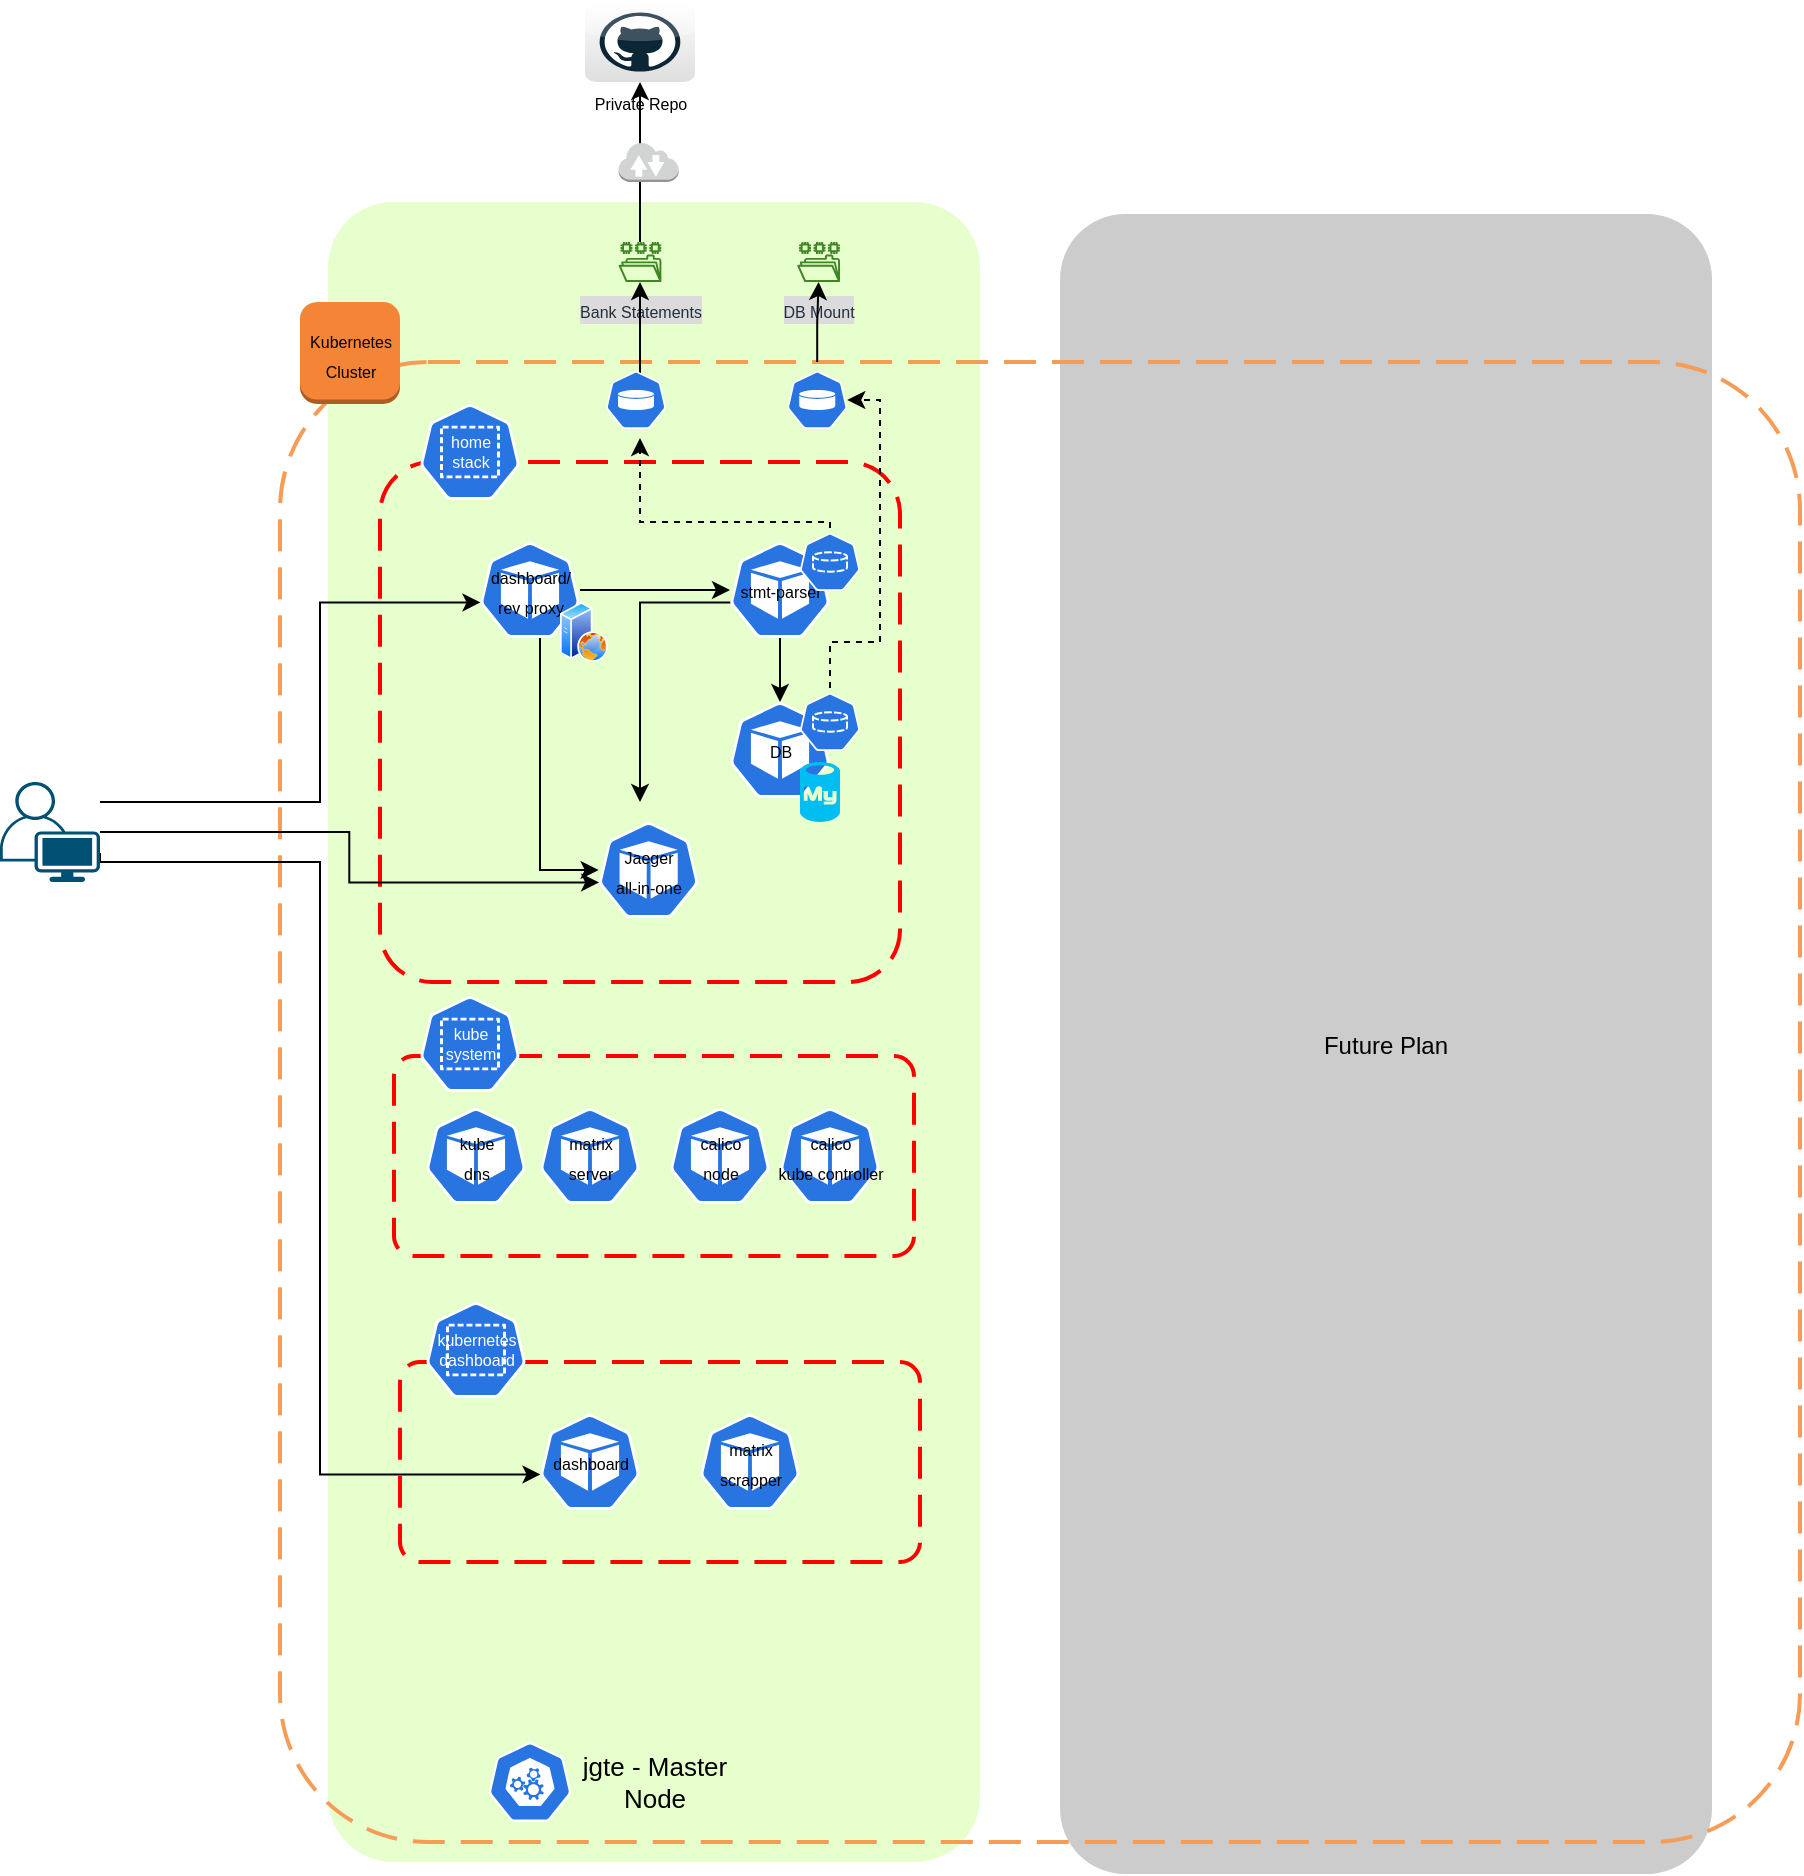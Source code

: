 <mxfile version="17.4.6" type="github">
  <diagram id="4tHRqjT4SER2oBwaS5Ux" name="Page-1">
    <mxGraphModel dx="894" dy="585" grid="1" gridSize="10" guides="1" tooltips="1" connect="1" arrows="1" fold="1" page="1" pageScale="1" pageWidth="827" pageHeight="1169" math="0" shadow="0">
      <root>
        <mxCell id="0" />
        <mxCell id="1" parent="0" />
        <mxCell id="EQcA2PhLmgyI1PLI6B75-61" value="Future Plan" style="rounded=1;arcSize=10;strokeColor=none;fillColor=#CCCCCC;gradientColor=none;labelBackgroundColor=none;fontSize=12;fontColor=#000000;horizontal=1;verticalAlign=middle;flipH=1;flipV=1;" vertex="1" parent="1">
          <mxGeometry x="580" y="196" width="326" height="830" as="geometry" />
        </mxCell>
        <mxCell id="EQcA2PhLmgyI1PLI6B75-12" value="" style="rounded=1;arcSize=10;strokeColor=none;fillColor=#E6FFCC;gradientColor=none;labelBackgroundColor=#FFFFFF;fontSize=8;fontColor=#FFFFFF;" vertex="1" parent="1">
          <mxGeometry x="214" y="190" width="326" height="830" as="geometry" />
        </mxCell>
        <mxCell id="W5IorMKZYv1s7FYucmOT-13" value="" style="rounded=1;arcSize=10;dashed=1;strokeColor=#F59D56;fillColor=none;gradientColor=none;dashPattern=8 4;strokeWidth=2;fontSize=8;" parent="1" vertex="1">
          <mxGeometry x="190" y="270" width="760" height="740" as="geometry" />
        </mxCell>
        <mxCell id="W5IorMKZYv1s7FYucmOT-12" value="&lt;font style=&quot;font-size: 8px&quot;&gt;Kubernetes&lt;br&gt;Cluster&lt;br&gt;&lt;/font&gt;" style="dashed=0;html=1;shape=mxgraph.aws3.instance;fillColor=#F58536;gradientColor=none;dashed=0;" parent="1" vertex="1">
          <mxGeometry x="200" y="240" width="50" height="51" as="geometry" />
        </mxCell>
        <mxCell id="W5IorMKZYv1s7FYucmOT-14" value="" style="rounded=1;arcSize=10;dashed=1;strokeColor=#ff0000;fillColor=none;gradientColor=none;dashPattern=8 4;strokeWidth=2;fontSize=8;" parent="1" vertex="1">
          <mxGeometry x="240" y="320" width="260" height="260" as="geometry" />
        </mxCell>
        <mxCell id="W5IorMKZYv1s7FYucmOT-16" value="&lt;font color=&quot;#ffffff&quot; style=&quot;font-size: 8px&quot;&gt;home&lt;br&gt;stack&lt;/font&gt;" style="sketch=0;html=1;dashed=0;whitespace=wrap;fillColor=#2875E2;strokeColor=#ffffff;points=[[0.005,0.63,0],[0.1,0.2,0],[0.9,0.2,0],[0.5,0,0],[0.995,0.63,0],[0.72,0.99,0],[0.5,1,0],[0.28,0.99,0]];shape=mxgraph.kubernetes.icon;prIcon=ns;fontSize=8;" parent="1" vertex="1">
          <mxGeometry x="260" y="291" width="50" height="48" as="geometry" />
        </mxCell>
        <mxCell id="EQcA2PhLmgyI1PLI6B75-6" value="" style="edgeStyle=orthogonalEdgeStyle;rounded=0;orthogonalLoop=1;jettySize=auto;html=1;fontSize=8;fontColor=#FFFFFF;exitX=0.005;exitY=0.63;exitDx=0;exitDy=0;exitPerimeter=0;" edge="1" parent="1" source="EQcA2PhLmgyI1PLI6B75-1">
          <mxGeometry relative="1" as="geometry">
            <mxPoint x="370" y="490" as="targetPoint" />
            <Array as="points">
              <mxPoint x="370" y="390" />
            </Array>
          </mxGeometry>
        </mxCell>
        <mxCell id="EQcA2PhLmgyI1PLI6B75-49" style="edgeStyle=orthogonalEdgeStyle;rounded=0;orthogonalLoop=1;jettySize=auto;html=1;fontSize=13;fontColor=#000000;" edge="1" parent="1" source="EQcA2PhLmgyI1PLI6B75-1" target="EQcA2PhLmgyI1PLI6B75-3">
          <mxGeometry relative="1" as="geometry" />
        </mxCell>
        <mxCell id="EQcA2PhLmgyI1PLI6B75-1" value="&lt;font style=&quot;font-size: 8px&quot;&gt;stmt-parser&lt;/font&gt;" style="sketch=0;html=1;dashed=0;whitespace=wrap;fillColor=#2875E2;strokeColor=#ffffff;points=[[0.005,0.63,0],[0.1,0.2,0],[0.9,0.2,0],[0.5,0,0],[0.995,0.63,0],[0.72,0.99,0],[0.5,1,0],[0.28,0.99,0]];shape=mxgraph.kubernetes.icon;prIcon=pod" vertex="1" parent="1">
          <mxGeometry x="415" y="360" width="50" height="48" as="geometry" />
        </mxCell>
        <mxCell id="EQcA2PhLmgyI1PLI6B75-3" value="&lt;span style=&quot;font-size: 8px&quot;&gt;DB&lt;/span&gt;" style="sketch=0;html=1;dashed=0;whitespace=wrap;fillColor=#2875E2;strokeColor=#ffffff;points=[[0.005,0.63,0],[0.1,0.2,0],[0.9,0.2,0],[0.5,0,0],[0.995,0.63,0],[0.72,0.99,0],[0.5,1,0],[0.28,0.99,0]];shape=mxgraph.kubernetes.icon;prIcon=pod" vertex="1" parent="1">
          <mxGeometry x="415" y="440" width="50" height="48" as="geometry" />
        </mxCell>
        <mxCell id="EQcA2PhLmgyI1PLI6B75-5" value="" style="edgeStyle=orthogonalEdgeStyle;rounded=0;orthogonalLoop=1;jettySize=auto;html=1;fontSize=8;fontColor=#FFFFFF;" edge="1" parent="1" source="EQcA2PhLmgyI1PLI6B75-4" target="EQcA2PhLmgyI1PLI6B75-1">
          <mxGeometry relative="1" as="geometry" />
        </mxCell>
        <mxCell id="EQcA2PhLmgyI1PLI6B75-46" value="" style="edgeStyle=orthogonalEdgeStyle;rounded=0;orthogonalLoop=1;jettySize=auto;html=1;fontSize=13;fontColor=#000000;" edge="1" parent="1" source="EQcA2PhLmgyI1PLI6B75-4" target="EQcA2PhLmgyI1PLI6B75-29">
          <mxGeometry relative="1" as="geometry">
            <Array as="points">
              <mxPoint x="320" y="524" />
            </Array>
          </mxGeometry>
        </mxCell>
        <mxCell id="EQcA2PhLmgyI1PLI6B75-4" value="&lt;font style=&quot;font-size: 8px&quot;&gt;dashboard/&lt;br&gt;rev proxy&lt;/font&gt;" style="sketch=0;html=1;dashed=0;whitespace=wrap;fillColor=#2875E2;strokeColor=#ffffff;points=[[0.005,0.63,0],[0.1,0.2,0],[0.9,0.2,0],[0.5,0,0],[0.995,0.63,0],[0.72,0.99,0],[0.5,1,0],[0.28,0.99,0]];shape=mxgraph.kubernetes.icon;prIcon=pod" vertex="1" parent="1">
          <mxGeometry x="290" y="360" width="50" height="48" as="geometry" />
        </mxCell>
        <mxCell id="EQcA2PhLmgyI1PLI6B75-7" value="" style="verticalLabelPosition=bottom;html=1;verticalAlign=top;align=center;strokeColor=none;fillColor=#00BEF2;shape=mxgraph.azure.mysql_database;labelBackgroundColor=#FFFFFF;fontSize=8;fontColor=#FFFFFF;" vertex="1" parent="1">
          <mxGeometry x="450" y="470" width="20" height="30" as="geometry" />
        </mxCell>
        <mxCell id="EQcA2PhLmgyI1PLI6B75-8" value="" style="aspect=fixed;perimeter=ellipsePerimeter;html=1;align=center;shadow=0;dashed=0;spacingTop=3;image;image=img/lib/active_directory/web_server.svg;labelBackgroundColor=#FFFFFF;fontSize=8;fontColor=#FFFFFF;" vertex="1" parent="1">
          <mxGeometry x="330" y="390" width="24" height="30" as="geometry" />
        </mxCell>
        <mxCell id="EQcA2PhLmgyI1PLI6B75-10" value="&lt;font color=&quot;#000000&quot;&gt;Private Repo&lt;/font&gt;" style="dashed=0;outlineConnect=0;html=1;align=center;labelPosition=center;verticalLabelPosition=bottom;verticalAlign=top;shape=mxgraph.webicons.github;gradientColor=#DFDEDE;labelBackgroundColor=#FFFFFF;fontSize=8;fontColor=#FFFFFF;" vertex="1" parent="1">
          <mxGeometry x="342.5" y="90" width="55" height="40" as="geometry" />
        </mxCell>
        <mxCell id="EQcA2PhLmgyI1PLI6B75-15" value="" style="edgeStyle=orthogonalEdgeStyle;rounded=0;orthogonalLoop=1;jettySize=auto;html=1;fontSize=8;fontColor=#FFFFFF;" edge="1" parent="1" source="EQcA2PhLmgyI1PLI6B75-14" target="EQcA2PhLmgyI1PLI6B75-10">
          <mxGeometry relative="1" as="geometry" />
        </mxCell>
        <mxCell id="EQcA2PhLmgyI1PLI6B75-14" value="&lt;span style=&quot;background-color: rgb(219 , 219 , 219)&quot;&gt;&lt;font style=&quot;font-size: 8px&quot;&gt;Bank Statements&lt;/font&gt;&lt;/span&gt;" style="sketch=0;outlineConnect=0;fontColor=#232F3E;gradientColor=none;fillColor=#3F8624;strokeColor=none;dashed=0;verticalLabelPosition=bottom;verticalAlign=top;align=center;html=1;fontSize=12;fontStyle=0;aspect=fixed;pointerEvents=1;shape=mxgraph.aws4.file_system;labelBackgroundColor=#FFFFFF;" vertex="1" parent="1">
          <mxGeometry x="359.32" y="210" width="21.37" height="20" as="geometry" />
        </mxCell>
        <mxCell id="EQcA2PhLmgyI1PLI6B75-16" value="" style="outlineConnect=0;dashed=0;verticalLabelPosition=bottom;verticalAlign=top;align=center;html=1;shape=mxgraph.aws3.internet_2;fillColor=#D2D3D3;gradientColor=none;labelBackgroundColor=#FFFFFF;fontSize=8;fontColor=#FFFFFF;" vertex="1" parent="1">
          <mxGeometry x="359.32" y="160" width="30" height="20" as="geometry" />
        </mxCell>
        <mxCell id="EQcA2PhLmgyI1PLI6B75-27" value="" style="edgeStyle=orthogonalEdgeStyle;rounded=0;orthogonalLoop=1;jettySize=auto;html=1;fontSize=8;fontColor=#000000;exitX=0.567;exitY=0.316;exitDx=0;exitDy=0;exitPerimeter=0;" edge="1" parent="1" source="EQcA2PhLmgyI1PLI6B75-17">
          <mxGeometry relative="1" as="geometry">
            <mxPoint x="370" y="230" as="targetPoint" />
          </mxGeometry>
        </mxCell>
        <mxCell id="EQcA2PhLmgyI1PLI6B75-17" value="" style="sketch=0;html=1;dashed=0;whitespace=wrap;fillColor=#2875E2;strokeColor=#ffffff;points=[[0.005,0.63,0],[0.1,0.2,0],[0.9,0.2,0],[0.5,0,0],[0.995,0.63,0],[0.72,0.99,0],[0.5,1,0],[0.28,0.99,0]];shape=mxgraph.kubernetes.icon;prIcon=vol;labelBackgroundColor=#FFFFFF;fontSize=8;fontColor=#000000;" vertex="1" parent="1">
          <mxGeometry x="353" y="270" width="30" height="38" as="geometry" />
        </mxCell>
        <mxCell id="EQcA2PhLmgyI1PLI6B75-21" value="&lt;span style=&quot;background-color: rgb(219 , 219 , 219)&quot;&gt;&lt;font style=&quot;font-size: 8px&quot;&gt;DB Mount&lt;/font&gt;&lt;/span&gt;" style="sketch=0;outlineConnect=0;fontColor=#232F3E;gradientColor=none;fillColor=#3F8624;strokeColor=none;dashed=0;verticalLabelPosition=bottom;verticalAlign=top;align=center;html=1;fontSize=12;fontStyle=0;aspect=fixed;pointerEvents=1;shape=mxgraph.aws4.file_system;labelBackgroundColor=#FFFFFF;" vertex="1" parent="1">
          <mxGeometry x="448.63" y="210" width="21.37" height="20" as="geometry" />
        </mxCell>
        <mxCell id="EQcA2PhLmgyI1PLI6B75-28" value="" style="edgeStyle=orthogonalEdgeStyle;rounded=0;orthogonalLoop=1;jettySize=auto;html=1;fontSize=8;fontColor=#000000;" edge="1" parent="1" source="EQcA2PhLmgyI1PLI6B75-22" target="EQcA2PhLmgyI1PLI6B75-21">
          <mxGeometry relative="1" as="geometry" />
        </mxCell>
        <mxCell id="EQcA2PhLmgyI1PLI6B75-22" value="" style="sketch=0;html=1;dashed=0;whitespace=wrap;fillColor=#2875E2;strokeColor=#ffffff;points=[[0.005,0.63,0],[0.1,0.2,0],[0.9,0.2,0],[0.5,0,0],[0.995,0.63,0],[0.72,0.99,0],[0.5,1,0],[0.28,0.99,0]];shape=mxgraph.kubernetes.icon;prIcon=vol;labelBackgroundColor=#FFFFFF;fontSize=8;fontColor=#000000;" vertex="1" parent="1">
          <mxGeometry x="443.63" y="270" width="30" height="38" as="geometry" />
        </mxCell>
        <mxCell id="EQcA2PhLmgyI1PLI6B75-25" style="edgeStyle=orthogonalEdgeStyle;rounded=0;orthogonalLoop=1;jettySize=auto;html=1;fontSize=8;fontColor=#000000;exitX=0.5;exitY=0.375;exitDx=0;exitDy=0;exitPerimeter=0;dashed=1;" edge="1" parent="1" source="EQcA2PhLmgyI1PLI6B75-23" target="EQcA2PhLmgyI1PLI6B75-17">
          <mxGeometry relative="1" as="geometry">
            <Array as="points">
              <mxPoint x="465" y="350" />
              <mxPoint x="370" y="350" />
            </Array>
          </mxGeometry>
        </mxCell>
        <mxCell id="EQcA2PhLmgyI1PLI6B75-23" value="" style="sketch=0;html=1;dashed=0;whitespace=wrap;fillColor=#2875E2;strokeColor=#ffffff;points=[[0.005,0.63,0],[0.1,0.2,0],[0.9,0.2,0],[0.5,0,0],[0.995,0.63,0],[0.72,0.99,0],[0.5,1,0],[0.28,0.99,0]];shape=mxgraph.kubernetes.icon;prIcon=pvc;labelBackgroundColor=none;fontSize=8;fontColor=#000000;" vertex="1" parent="1">
          <mxGeometry x="450" y="350" width="30" height="40" as="geometry" />
        </mxCell>
        <mxCell id="EQcA2PhLmgyI1PLI6B75-26" style="edgeStyle=orthogonalEdgeStyle;rounded=0;orthogonalLoop=1;jettySize=auto;html=1;fontSize=8;fontColor=#000000;exitX=0.6;exitY=0.45;exitDx=0;exitDy=0;exitPerimeter=0;dashed=1;" edge="1" parent="1" source="EQcA2PhLmgyI1PLI6B75-24" target="EQcA2PhLmgyI1PLI6B75-22">
          <mxGeometry relative="1" as="geometry">
            <Array as="points">
              <mxPoint x="465" y="448" />
              <mxPoint x="465" y="410" />
              <mxPoint x="490" y="410" />
              <mxPoint x="490" y="289" />
            </Array>
          </mxGeometry>
        </mxCell>
        <mxCell id="EQcA2PhLmgyI1PLI6B75-24" value="" style="sketch=0;html=1;dashed=0;whitespace=wrap;fillColor=#2875E2;strokeColor=#ffffff;points=[[0.005,0.63,0],[0.1,0.2,0],[0.9,0.2,0],[0.5,0,0],[0.995,0.63,0],[0.72,0.99,0],[0.5,1,0],[0.28,0.99,0]];shape=mxgraph.kubernetes.icon;prIcon=pvc;labelBackgroundColor=none;fontSize=8;fontColor=#000000;" vertex="1" parent="1">
          <mxGeometry x="450" y="430" width="30" height="40" as="geometry" />
        </mxCell>
        <mxCell id="EQcA2PhLmgyI1PLI6B75-29" value="&lt;span style=&quot;font-size: 8px&quot;&gt;Jaeger&lt;br&gt;all-in-one&lt;br&gt;&lt;/span&gt;" style="sketch=0;html=1;dashed=0;whitespace=wrap;fillColor=#2875E2;strokeColor=#ffffff;points=[[0.005,0.63,0],[0.1,0.2,0],[0.9,0.2,0],[0.5,0,0],[0.995,0.63,0],[0.72,0.99,0],[0.5,1,0],[0.28,0.99,0]];shape=mxgraph.kubernetes.icon;prIcon=pod" vertex="1" parent="1">
          <mxGeometry x="349.32" y="500" width="50" height="48" as="geometry" />
        </mxCell>
        <mxCell id="EQcA2PhLmgyI1PLI6B75-36" value="" style="shape=image;verticalLabelPosition=bottom;labelBackgroundColor=default;verticalAlign=top;aspect=fixed;imageAspect=0;image=https://cdn.pimylifeup.com/wp-content/uploads/2021/07/Raspberry-Pi-64-bit-Thumbnail.jpg;" vertex="1" parent="1">
          <mxGeometry x="188.53" y="180" width="71.47" height="40" as="geometry" />
        </mxCell>
        <mxCell id="EQcA2PhLmgyI1PLI6B75-41" value="&lt;font style=&quot;font-size: 13px&quot;&gt;jgte - Master Node&lt;/font&gt;" style="text;html=1;strokeColor=none;fillColor=none;align=center;verticalAlign=middle;whiteSpace=wrap;rounded=0;labelBackgroundColor=none;fontSize=8;fontColor=#000000;" vertex="1" parent="1">
          <mxGeometry x="330.75" y="965" width="92.5" height="30" as="geometry" />
        </mxCell>
        <mxCell id="EQcA2PhLmgyI1PLI6B75-42" value="" style="shape=image;verticalLabelPosition=bottom;labelBackgroundColor=default;verticalAlign=top;aspect=fixed;imageAspect=0;image=https://d1rytvr7gmk1sx.cloudfront.net/wp-content/uploads/2016/07/nginxhero.jpg;" vertex="1" parent="1">
          <mxGeometry x="290" y="403" width="21.72" height="17" as="geometry" />
        </mxCell>
        <mxCell id="EQcA2PhLmgyI1PLI6B75-43" value="" style="shape=image;verticalLabelPosition=bottom;labelBackgroundColor=default;verticalAlign=top;aspect=fixed;imageAspect=0;image=https://www.jaegertracing.io/img/jaeger-icon-color.png;" vertex="1" parent="1">
          <mxGeometry x="389.32" y="530" width="28" height="28" as="geometry" />
        </mxCell>
        <mxCell id="EQcA2PhLmgyI1PLI6B75-50" value="" style="rounded=1;arcSize=10;dashed=1;strokeColor=#ff0000;fillColor=none;gradientColor=none;dashPattern=8 4;strokeWidth=2;fontSize=8;" vertex="1" parent="1">
          <mxGeometry x="247" y="617" width="260" height="100" as="geometry" />
        </mxCell>
        <mxCell id="EQcA2PhLmgyI1PLI6B75-51" value="&lt;font color=&quot;#ffffff&quot;&gt;&lt;span&gt;kube &lt;br&gt;system&lt;/span&gt;&lt;/font&gt;" style="sketch=0;html=1;dashed=0;whitespace=wrap;fillColor=#2875E2;strokeColor=#ffffff;points=[[0.005,0.63,0],[0.1,0.2,0],[0.9,0.2,0],[0.5,0,0],[0.995,0.63,0],[0.72,0.99,0],[0.5,1,0],[0.28,0.99,0]];shape=mxgraph.kubernetes.icon;prIcon=ns;fontSize=8;" vertex="1" parent="1">
          <mxGeometry x="260" y="587" width="50" height="48" as="geometry" />
        </mxCell>
        <mxCell id="EQcA2PhLmgyI1PLI6B75-52" value="" style="rounded=1;arcSize=10;dashed=1;strokeColor=#ff0000;fillColor=none;gradientColor=none;dashPattern=8 4;strokeWidth=2;fontSize=8;" vertex="1" parent="1">
          <mxGeometry x="250" y="770" width="260" height="100" as="geometry" />
        </mxCell>
        <mxCell id="EQcA2PhLmgyI1PLI6B75-53" value="&lt;font color=&quot;#ffffff&quot;&gt;&lt;span&gt;kubernetes&lt;br&gt;&lt;/span&gt;dashboard&lt;/font&gt;" style="sketch=0;html=1;dashed=0;whitespace=wrap;fillColor=#2875E2;strokeColor=#ffffff;points=[[0.005,0.63,0],[0.1,0.2,0],[0.9,0.2,0],[0.5,0,0],[0.995,0.63,0],[0.72,0.99,0],[0.5,1,0],[0.28,0.99,0]];shape=mxgraph.kubernetes.icon;prIcon=ns;fontSize=8;" vertex="1" parent="1">
          <mxGeometry x="263" y="740" width="50" height="48" as="geometry" />
        </mxCell>
        <mxCell id="EQcA2PhLmgyI1PLI6B75-54" value="" style="sketch=0;html=1;dashed=0;whitespace=wrap;fillColor=#2875E2;strokeColor=#ffffff;points=[[0.005,0.63,0],[0.1,0.2,0],[0.9,0.2,0],[0.5,0,0],[0.995,0.63,0],[0.72,0.99,0],[0.5,1,0],[0.28,0.99,0]];shape=mxgraph.kubernetes.icon;prIcon=master;labelBackgroundColor=none;fontSize=13;fontColor=#FFFFFF;" vertex="1" parent="1">
          <mxGeometry x="290" y="960" width="50" height="40" as="geometry" />
        </mxCell>
        <mxCell id="EQcA2PhLmgyI1PLI6B75-55" value="&lt;span style=&quot;font-size: 8px&quot;&gt;kube&lt;br&gt;dns&lt;br&gt;&lt;/span&gt;" style="sketch=0;html=1;dashed=0;whitespace=wrap;fillColor=#2875E2;strokeColor=#ffffff;points=[[0.005,0.63,0],[0.1,0.2,0],[0.9,0.2,0],[0.5,0,0],[0.995,0.63,0],[0.72,0.99,0],[0.5,1,0],[0.28,0.99,0]];shape=mxgraph.kubernetes.icon;prIcon=pod" vertex="1" parent="1">
          <mxGeometry x="263" y="643" width="50" height="48" as="geometry" />
        </mxCell>
        <mxCell id="EQcA2PhLmgyI1PLI6B75-56" value="&lt;span style=&quot;font-size: 8px&quot;&gt;matrix&lt;br&gt;server&lt;br&gt;&lt;/span&gt;" style="sketch=0;html=1;dashed=0;whitespace=wrap;fillColor=#2875E2;strokeColor=#ffffff;points=[[0.005,0.63,0],[0.1,0.2,0],[0.9,0.2,0],[0.5,0,0],[0.995,0.63,0],[0.72,0.99,0],[0.5,1,0],[0.28,0.99,0]];shape=mxgraph.kubernetes.icon;prIcon=pod" vertex="1" parent="1">
          <mxGeometry x="320" y="643" width="50" height="48" as="geometry" />
        </mxCell>
        <mxCell id="EQcA2PhLmgyI1PLI6B75-57" value="&lt;span style=&quot;font-size: 8px&quot;&gt;calico&lt;br&gt;node&lt;br&gt;&lt;/span&gt;" style="sketch=0;html=1;dashed=0;whitespace=wrap;fillColor=#2875E2;strokeColor=#ffffff;points=[[0.005,0.63,0],[0.1,0.2,0],[0.9,0.2,0],[0.5,0,0],[0.995,0.63,0],[0.72,0.99,0],[0.5,1,0],[0.28,0.99,0]];shape=mxgraph.kubernetes.icon;prIcon=pod" vertex="1" parent="1">
          <mxGeometry x="385" y="643" width="50" height="48" as="geometry" />
        </mxCell>
        <mxCell id="EQcA2PhLmgyI1PLI6B75-58" value="&lt;span style=&quot;font-size: 8px&quot;&gt;calico&lt;br&gt;kube controller&lt;br&gt;&lt;/span&gt;" style="sketch=0;html=1;dashed=0;whitespace=wrap;fillColor=#2875E2;strokeColor=#ffffff;points=[[0.005,0.63,0],[0.1,0.2,0],[0.9,0.2,0],[0.5,0,0],[0.995,0.63,0],[0.72,0.99,0],[0.5,1,0],[0.28,0.99,0]];shape=mxgraph.kubernetes.icon;prIcon=pod" vertex="1" parent="1">
          <mxGeometry x="440" y="643" width="50" height="48" as="geometry" />
        </mxCell>
        <mxCell id="EQcA2PhLmgyI1PLI6B75-59" value="&lt;span style=&quot;font-size: 8px&quot;&gt;dashboard&lt;br&gt;&lt;/span&gt;" style="sketch=0;html=1;dashed=0;whitespace=wrap;fillColor=#2875E2;strokeColor=#ffffff;points=[[0.005,0.63,0],[0.1,0.2,0],[0.9,0.2,0],[0.5,0,0],[0.995,0.63,0],[0.72,0.99,0],[0.5,1,0],[0.28,0.99,0]];shape=mxgraph.kubernetes.icon;prIcon=pod" vertex="1" parent="1">
          <mxGeometry x="320" y="796" width="50" height="48" as="geometry" />
        </mxCell>
        <mxCell id="EQcA2PhLmgyI1PLI6B75-60" value="&lt;span style=&quot;font-size: 8px&quot;&gt;matrix&lt;br&gt;scrapper&lt;br&gt;&lt;/span&gt;" style="sketch=0;html=1;dashed=0;whitespace=wrap;fillColor=#2875E2;strokeColor=#ffffff;points=[[0.005,0.63,0],[0.1,0.2,0],[0.9,0.2,0],[0.5,0,0],[0.995,0.63,0],[0.72,0.99,0],[0.5,1,0],[0.28,0.99,0]];shape=mxgraph.kubernetes.icon;prIcon=pod" vertex="1" parent="1">
          <mxGeometry x="400" y="796" width="50" height="48" as="geometry" />
        </mxCell>
        <mxCell id="EQcA2PhLmgyI1PLI6B75-66" style="edgeStyle=orthogonalEdgeStyle;rounded=0;orthogonalLoop=1;jettySize=auto;html=1;fontSize=12;fontColor=#000000;entryX=0.005;entryY=0.63;entryDx=0;entryDy=0;entryPerimeter=0;" edge="1" parent="1" source="EQcA2PhLmgyI1PLI6B75-63" target="EQcA2PhLmgyI1PLI6B75-4">
          <mxGeometry relative="1" as="geometry">
            <Array as="points">
              <mxPoint x="210" y="490" />
              <mxPoint x="210" y="390" />
            </Array>
          </mxGeometry>
        </mxCell>
        <mxCell id="EQcA2PhLmgyI1PLI6B75-67" style="edgeStyle=orthogonalEdgeStyle;rounded=0;orthogonalLoop=1;jettySize=auto;html=1;entryX=0.005;entryY=0.63;entryDx=0;entryDy=0;entryPerimeter=0;fontSize=12;fontColor=#000000;exitX=1;exitY=0.71;exitDx=0;exitDy=0;exitPerimeter=0;" edge="1" parent="1" source="EQcA2PhLmgyI1PLI6B75-63" target="EQcA2PhLmgyI1PLI6B75-59">
          <mxGeometry relative="1" as="geometry">
            <mxPoint x="110" y="520" as="sourcePoint" />
            <Array as="points">
              <mxPoint x="100" y="520" />
              <mxPoint x="210" y="520" />
              <mxPoint x="210" y="826" />
            </Array>
          </mxGeometry>
        </mxCell>
        <mxCell id="EQcA2PhLmgyI1PLI6B75-68" style="edgeStyle=orthogonalEdgeStyle;rounded=0;orthogonalLoop=1;jettySize=auto;html=1;fontSize=12;fontColor=#000000;entryX=0.005;entryY=0.63;entryDx=0;entryDy=0;entryPerimeter=0;" edge="1" parent="1" source="EQcA2PhLmgyI1PLI6B75-63" target="EQcA2PhLmgyI1PLI6B75-29">
          <mxGeometry relative="1" as="geometry">
            <mxPoint x="330" y="530" as="targetPoint" />
          </mxGeometry>
        </mxCell>
        <mxCell id="EQcA2PhLmgyI1PLI6B75-63" value="" style="points=[[0.35,0,0],[0.98,0.51,0],[1,0.71,0],[0.67,1,0],[0,0.795,0],[0,0.65,0]];verticalLabelPosition=bottom;sketch=0;html=1;verticalAlign=top;aspect=fixed;align=center;pointerEvents=1;shape=mxgraph.cisco19.user;fillColor=#005073;strokeColor=none;labelBackgroundColor=none;fontSize=12;fontColor=#000000;" vertex="1" parent="1">
          <mxGeometry x="50" y="480" width="50" height="50" as="geometry" />
        </mxCell>
      </root>
    </mxGraphModel>
  </diagram>
</mxfile>
